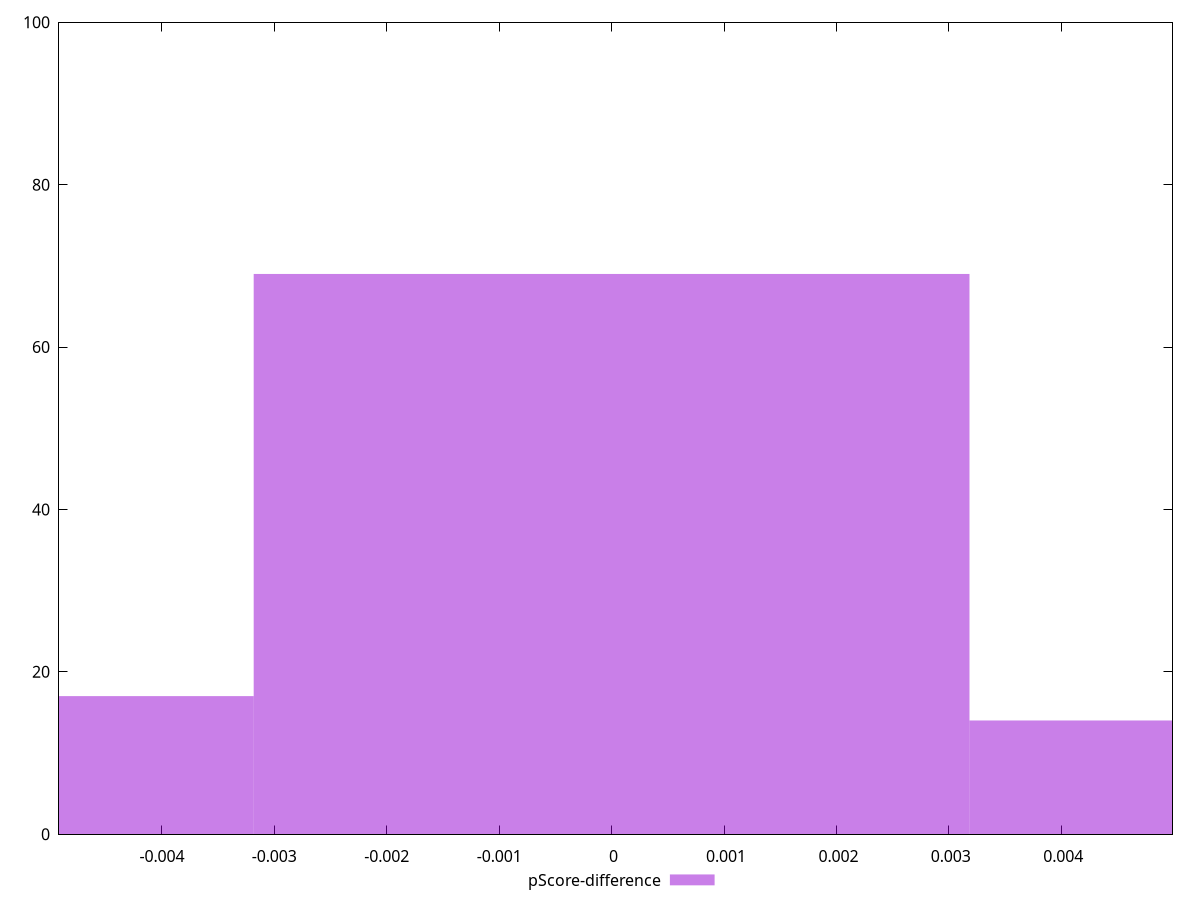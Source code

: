 reset

$pScoreDifference <<EOF
0.006366845115383717 14
0 69
-0.006366845115383717 17
EOF

set key outside below
set boxwidth 0.006366845115383717
set xrange [-0.004915146008501292:0.004989195992527784]
set yrange [0:100]
set trange [0:100]
set style fill transparent solid 0.5 noborder
set terminal svg size 640, 490 enhanced background rgb 'white'
set output "report_00013_2021-02-09T12-04-24.940Z/first-meaningful-paint/samples/pages+cached/pScore-difference/histogram.svg"

plot $pScoreDifference title "pScore-difference" with boxes

reset
